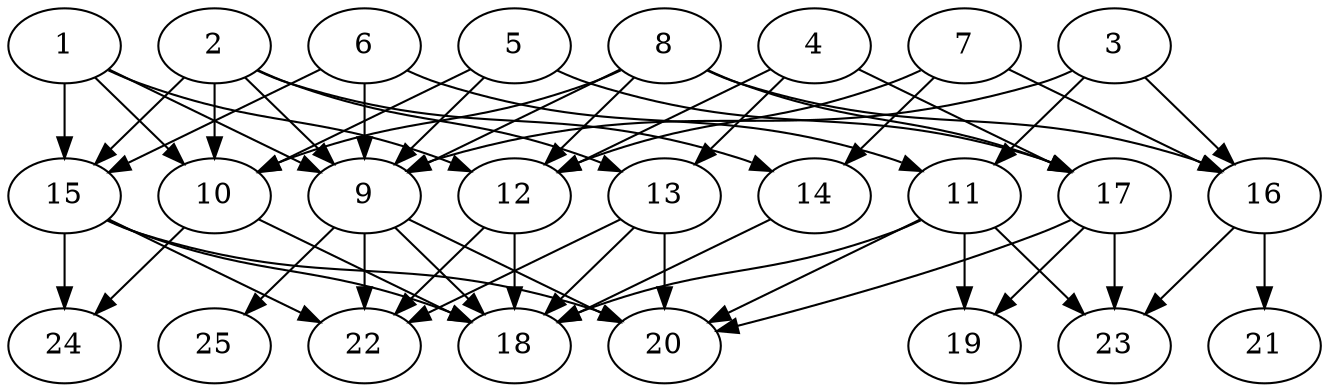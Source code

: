 // DAG automatically generated by daggen at Thu Oct  3 14:00:39 2019
// ./daggen --dot -n 25 --ccr 0.3 --fat 0.7 --regular 0.9 --density 0.7 --mindata 5242880 --maxdata 52428800 
digraph G {
  1 [size="156504747", alpha="0.02", expect_size="46951424"] 
  1 -> 9 [size ="46951424"]
  1 -> 10 [size ="46951424"]
  1 -> 12 [size ="46951424"]
  1 -> 15 [size ="46951424"]
  2 [size="81319253", alpha="0.16", expect_size="24395776"] 
  2 -> 9 [size ="24395776"]
  2 -> 10 [size ="24395776"]
  2 -> 13 [size ="24395776"]
  2 -> 14 [size ="24395776"]
  2 -> 15 [size ="24395776"]
  3 [size="49609387", alpha="0.15", expect_size="14882816"] 
  3 -> 9 [size ="14882816"]
  3 -> 11 [size ="14882816"]
  3 -> 16 [size ="14882816"]
  4 [size="162577067", alpha="0.00", expect_size="48773120"] 
  4 -> 12 [size ="48773120"]
  4 -> 13 [size ="48773120"]
  4 -> 17 [size ="48773120"]
  5 [size="136304640", alpha="0.16", expect_size="40891392"] 
  5 -> 9 [size ="40891392"]
  5 -> 10 [size ="40891392"]
  5 -> 17 [size ="40891392"]
  6 [size="130843307", alpha="0.08", expect_size="39252992"] 
  6 -> 9 [size ="39252992"]
  6 -> 11 [size ="39252992"]
  6 -> 15 [size ="39252992"]
  7 [size="74967040", alpha="0.04", expect_size="22490112"] 
  7 -> 12 [size ="22490112"]
  7 -> 14 [size ="22490112"]
  7 -> 16 [size ="22490112"]
  8 [size="67519147", alpha="0.06", expect_size="20255744"] 
  8 -> 9 [size ="20255744"]
  8 -> 10 [size ="20255744"]
  8 -> 12 [size ="20255744"]
  8 -> 16 [size ="20255744"]
  8 -> 17 [size ="20255744"]
  9 [size="29252267", alpha="0.13", expect_size="8775680"] 
  9 -> 18 [size ="8775680"]
  9 -> 20 [size ="8775680"]
  9 -> 22 [size ="8775680"]
  9 -> 25 [size ="8775680"]
  10 [size="73912320", alpha="0.06", expect_size="22173696"] 
  10 -> 18 [size ="22173696"]
  10 -> 24 [size ="22173696"]
  11 [size="171776000", alpha="0.04", expect_size="51532800"] 
  11 -> 18 [size ="51532800"]
  11 -> 19 [size ="51532800"]
  11 -> 20 [size ="51532800"]
  11 -> 23 [size ="51532800"]
  12 [size="31897600", alpha="0.04", expect_size="9569280"] 
  12 -> 18 [size ="9569280"]
  12 -> 22 [size ="9569280"]
  13 [size="156938240", alpha="0.14", expect_size="47081472"] 
  13 -> 18 [size ="47081472"]
  13 -> 20 [size ="47081472"]
  13 -> 22 [size ="47081472"]
  14 [size="121316693", alpha="0.15", expect_size="36395008"] 
  14 -> 18 [size ="36395008"]
  15 [size="123006293", alpha="0.19", expect_size="36901888"] 
  15 -> 18 [size ="36901888"]
  15 -> 20 [size ="36901888"]
  15 -> 22 [size ="36901888"]
  15 -> 24 [size ="36901888"]
  16 [size="90299733", alpha="0.09", expect_size="27089920"] 
  16 -> 21 [size ="27089920"]
  16 -> 23 [size ="27089920"]
  17 [size="156733440", alpha="0.15", expect_size="47020032"] 
  17 -> 19 [size ="47020032"]
  17 -> 20 [size ="47020032"]
  17 -> 23 [size ="47020032"]
  18 [size="29760853", alpha="0.14", expect_size="8928256"] 
  19 [size="76233387", alpha="0.13", expect_size="22870016"] 
  20 [size="22166187", alpha="0.17", expect_size="6649856"] 
  21 [size="70314667", alpha="0.19", expect_size="21094400"] 
  22 [size="100259840", alpha="0.08", expect_size="30077952"] 
  23 [size="130109440", alpha="0.02", expect_size="39032832"] 
  24 [size="81633280", alpha="0.14", expect_size="24489984"] 
  25 [size="45120853", alpha="0.01", expect_size="13536256"] 
}
